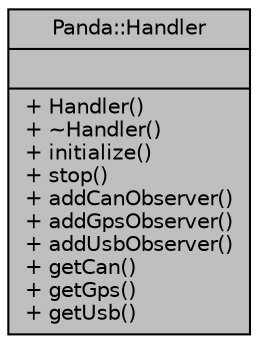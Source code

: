 digraph "Panda::Handler"
{
  edge [fontname="Helvetica",fontsize="10",labelfontname="Helvetica",labelfontsize="10"];
  node [fontname="Helvetica",fontsize="10",shape=record];
  Node1 [label="{Panda::Handler\n||+ Handler()\l+ ~Handler()\l+ initialize()\l+ stop()\l+ addCanObserver()\l+ addGpsObserver()\l+ addUsbObserver()\l+ getCan()\l+ getGps()\l+ getUsb()\l}",height=0.2,width=0.4,color="black", fillcolor="grey75", style="filled", fontcolor="black"];
}
